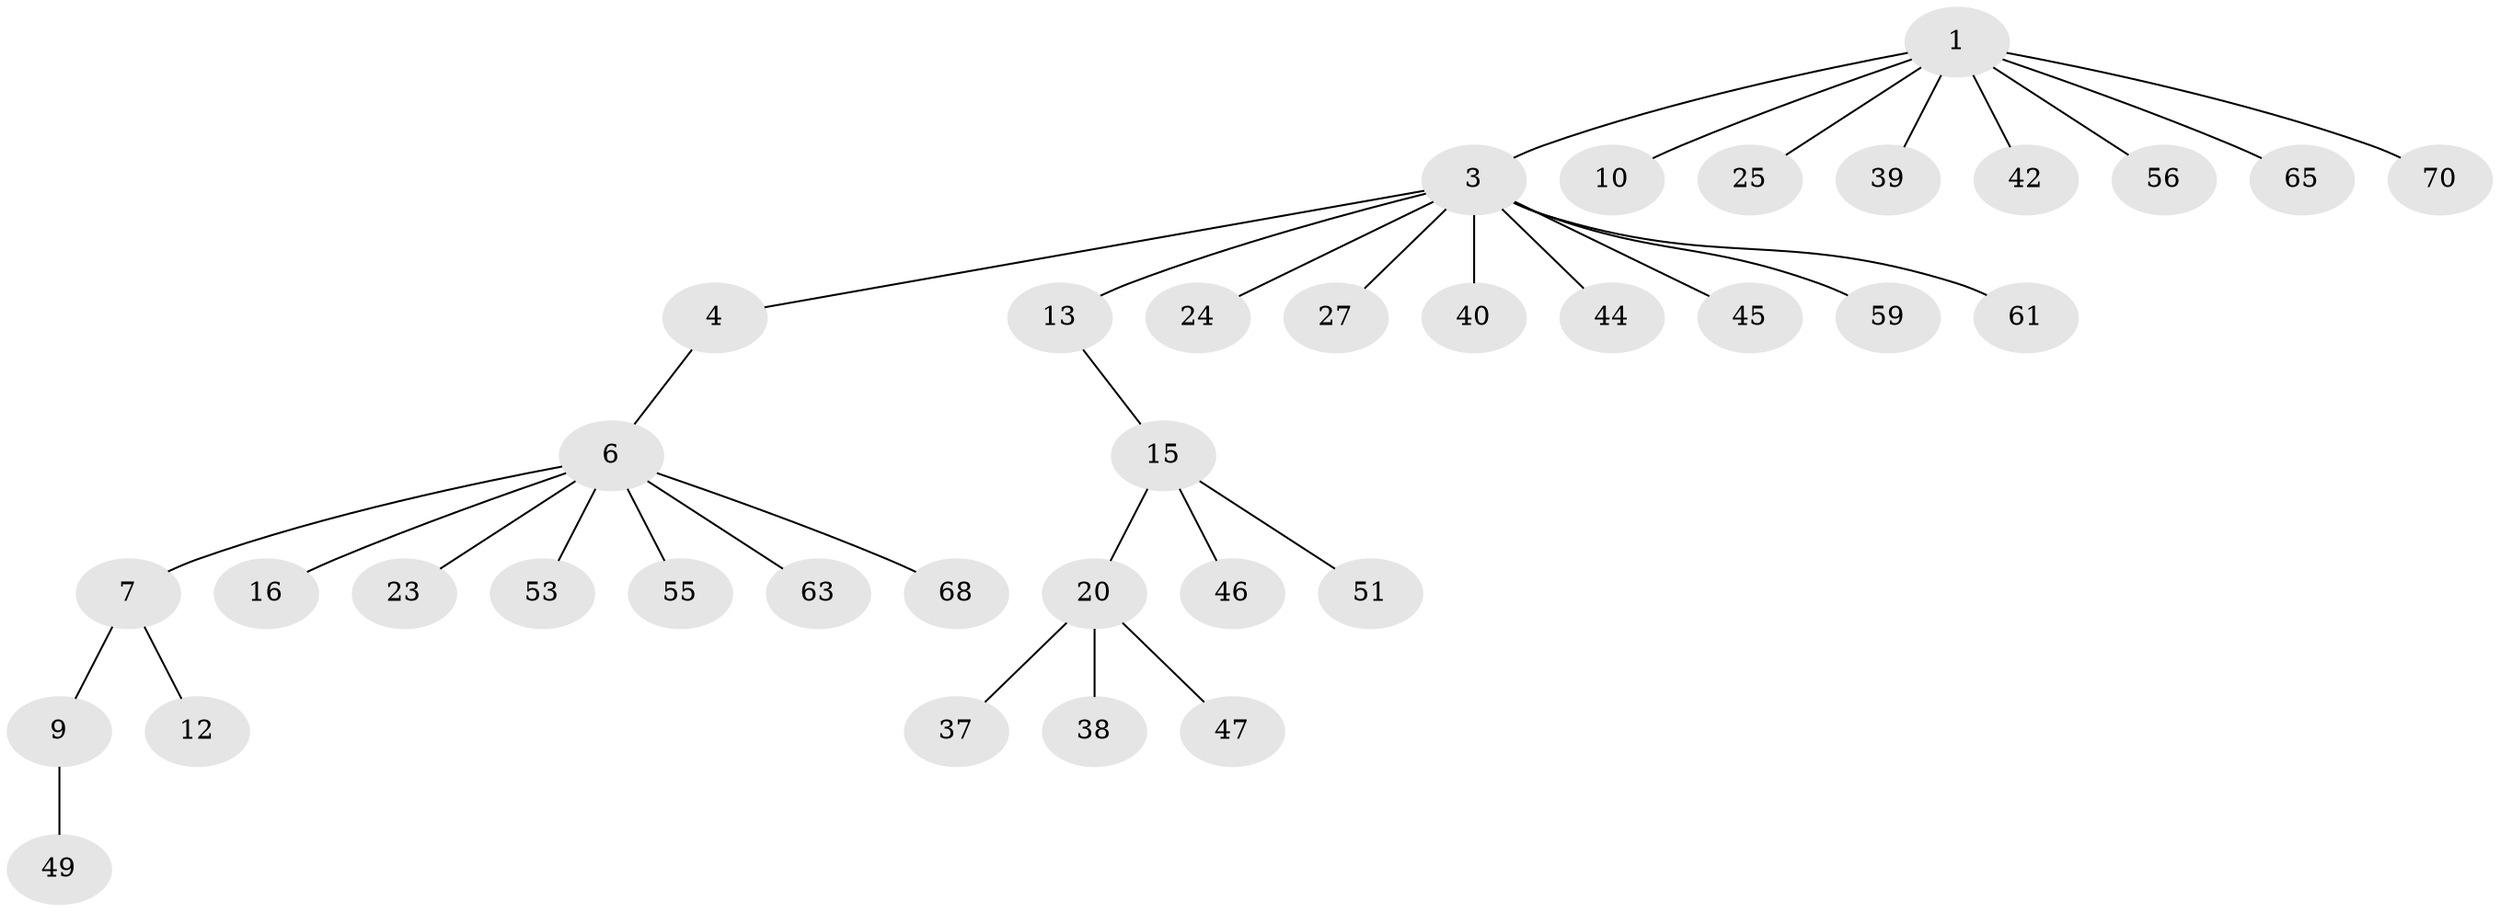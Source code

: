 // original degree distribution, {4: 0.0684931506849315, 6: 0.0136986301369863, 5: 0.0273972602739726, 2: 0.2328767123287671, 7: 0.0136986301369863, 3: 0.136986301369863, 1: 0.5068493150684932}
// Generated by graph-tools (version 1.1) at 2025/15/03/09/25 04:15:21]
// undirected, 36 vertices, 35 edges
graph export_dot {
graph [start="1"]
  node [color=gray90,style=filled];
  1 [super="+2"];
  3 [super="+33+5"];
  4;
  6 [super="+19"];
  7;
  9 [super="+18+21+14"];
  10 [super="+62+58"];
  12 [super="+64+17+31"];
  13;
  15 [super="+29"];
  16;
  20 [super="+28"];
  23;
  24;
  25 [super="+26"];
  27;
  37;
  38;
  39;
  40 [super="+43"];
  42;
  44 [super="+72"];
  45;
  46;
  47 [super="+50+73"];
  49 [super="+57"];
  51;
  53;
  55;
  56;
  59;
  61;
  63;
  65;
  68;
  70;
  1 -- 3;
  1 -- 25;
  1 -- 39;
  1 -- 65;
  1 -- 42;
  1 -- 70;
  1 -- 56;
  1 -- 10;
  3 -- 4;
  3 -- 61;
  3 -- 40;
  3 -- 59;
  3 -- 44;
  3 -- 13;
  3 -- 45;
  3 -- 24;
  3 -- 27;
  4 -- 6;
  6 -- 7;
  6 -- 16;
  6 -- 23;
  6 -- 55;
  6 -- 63;
  6 -- 68;
  6 -- 53;
  7 -- 9;
  7 -- 12;
  9 -- 49;
  13 -- 15;
  15 -- 20;
  15 -- 51;
  15 -- 46;
  20 -- 37;
  20 -- 38;
  20 -- 47;
}
